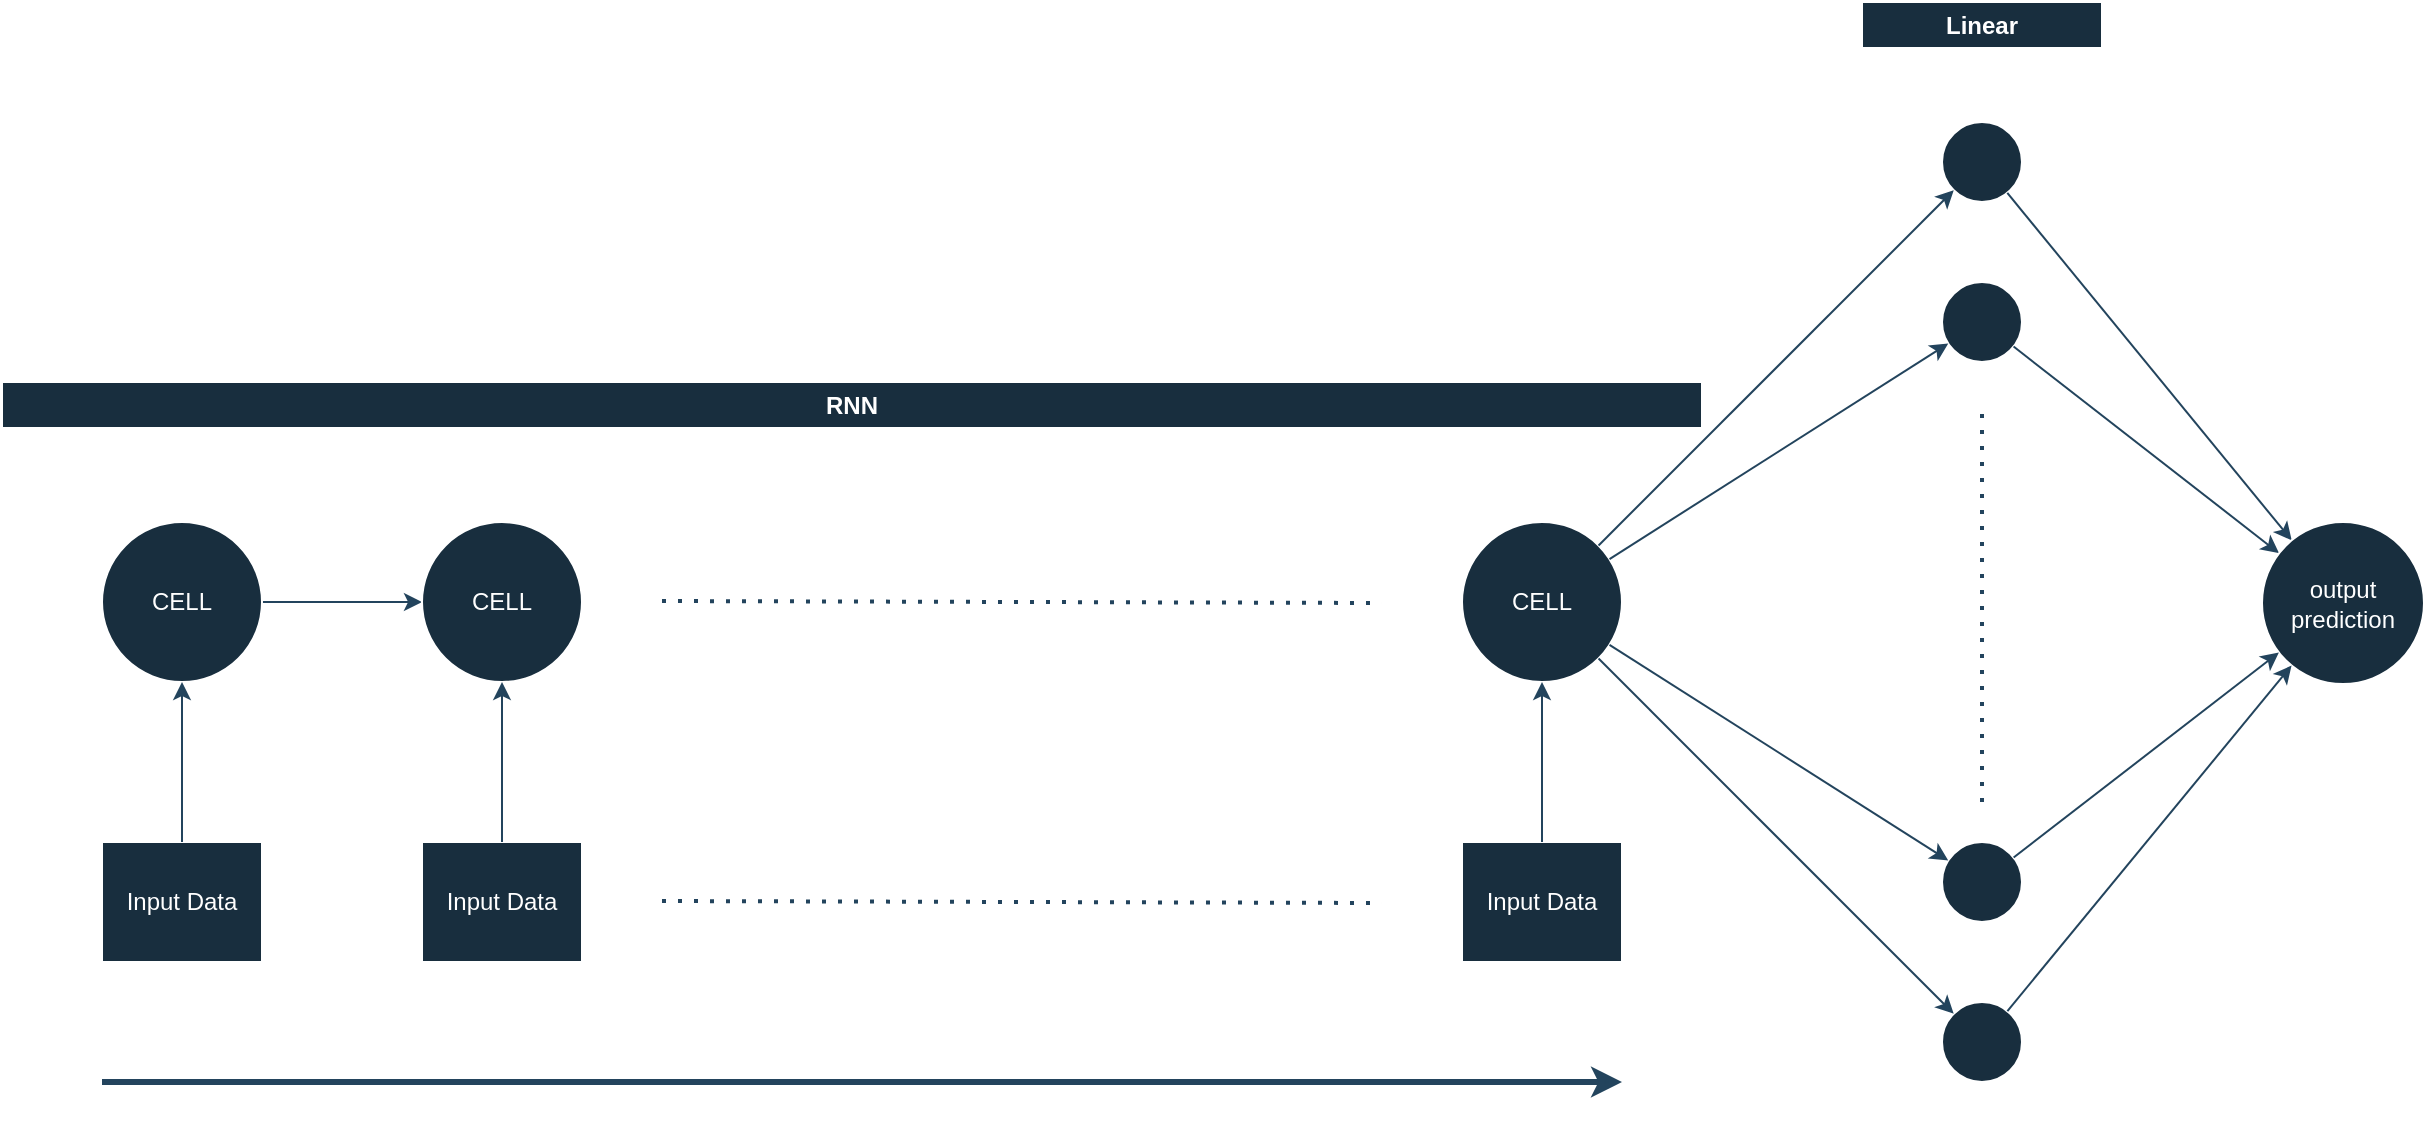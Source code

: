 <mxfile version="26.1.1" pages="3">
  <diagram name="RNN" id="Sj-AfVCmATpeN1ST9yKY">
    <mxGraphModel dx="1434" dy="870" grid="1" gridSize="10" guides="1" tooltips="1" connect="1" arrows="1" fold="1" page="1" pageScale="1" pageWidth="827" pageHeight="1169" math="0" shadow="0">
      <root>
        <mxCell id="0" />
        <mxCell id="1" parent="0" />
        <mxCell id="AekAROX9ymRsv2VLZo-F-1" value="RNN" style="swimlane;whiteSpace=wrap;html=1;labelBackgroundColor=none;fillColor=#182E3E;strokeColor=#FFFFFF;fontColor=#FFFFFF;" vertex="1" parent="1">
          <mxGeometry x="30" y="250" width="850" height="190" as="geometry" />
        </mxCell>
        <mxCell id="AekAROX9ymRsv2VLZo-F-6" value="" style="edgeStyle=orthogonalEdgeStyle;rounded=0;orthogonalLoop=1;jettySize=auto;html=1;labelBackgroundColor=none;strokeColor=#23445D;fontColor=default;" edge="1" parent="AekAROX9ymRsv2VLZo-F-1" source="AekAROX9ymRsv2VLZo-F-2" target="AekAROX9ymRsv2VLZo-F-3">
          <mxGeometry relative="1" as="geometry" />
        </mxCell>
        <mxCell id="AekAROX9ymRsv2VLZo-F-2" value="CELL" style="ellipse;whiteSpace=wrap;html=1;labelBackgroundColor=none;fillColor=#182E3E;strokeColor=#FFFFFF;fontColor=#FFFFFF;" vertex="1" parent="AekAROX9ymRsv2VLZo-F-1">
          <mxGeometry x="50" y="70" width="80" height="80" as="geometry" />
        </mxCell>
        <mxCell id="AekAROX9ymRsv2VLZo-F-3" value="CELL" style="ellipse;whiteSpace=wrap;html=1;labelBackgroundColor=none;fillColor=#182E3E;strokeColor=#FFFFFF;fontColor=#FFFFFF;" vertex="1" parent="AekAROX9ymRsv2VLZo-F-1">
          <mxGeometry x="210" y="70" width="80" height="80" as="geometry" />
        </mxCell>
        <mxCell id="AekAROX9ymRsv2VLZo-F-7" value="" style="endArrow=none;dashed=1;html=1;dashPattern=1 3;strokeWidth=2;rounded=0;exitX=0.5;exitY=1;exitDx=0;exitDy=0;labelBackgroundColor=none;strokeColor=#23445D;fontColor=default;" edge="1" parent="AekAROX9ymRsv2VLZo-F-1">
          <mxGeometry width="50" height="50" relative="1" as="geometry">
            <mxPoint x="330" y="109.5" as="sourcePoint" />
            <mxPoint x="690" y="110.5" as="targetPoint" />
          </mxGeometry>
        </mxCell>
        <mxCell id="AekAROX9ymRsv2VLZo-F-8" value="CELL" style="ellipse;whiteSpace=wrap;html=1;aspect=fixed;labelBackgroundColor=none;fillColor=#182E3E;strokeColor=#FFFFFF;fontColor=#FFFFFF;" vertex="1" parent="AekAROX9ymRsv2VLZo-F-1">
          <mxGeometry x="730" y="70" width="80" height="80" as="geometry" />
        </mxCell>
        <mxCell id="AekAROX9ymRsv2VLZo-F-11" value="Linear" style="swimlane;whiteSpace=wrap;html=1;labelBackgroundColor=none;fillColor=#182E3E;strokeColor=#FFFFFF;fontColor=#FFFFFF;" vertex="1" parent="1">
          <mxGeometry x="960" y="60" width="120" height="560" as="geometry" />
        </mxCell>
        <mxCell id="AekAROX9ymRsv2VLZo-F-12" value="" style="ellipse;whiteSpace=wrap;html=1;aspect=fixed;labelBackgroundColor=none;fillColor=#182E3E;strokeColor=#FFFFFF;fontColor=#FFFFFF;" vertex="1" parent="AekAROX9ymRsv2VLZo-F-11">
          <mxGeometry x="40" y="60" width="40" height="40" as="geometry" />
        </mxCell>
        <mxCell id="AekAROX9ymRsv2VLZo-F-14" value="" style="ellipse;whiteSpace=wrap;html=1;aspect=fixed;labelBackgroundColor=none;fillColor=#182E3E;strokeColor=#FFFFFF;fontColor=#FFFFFF;" vertex="1" parent="AekAROX9ymRsv2VLZo-F-11">
          <mxGeometry x="40" y="140" width="40" height="40" as="geometry" />
        </mxCell>
        <mxCell id="AekAROX9ymRsv2VLZo-F-15" value="" style="ellipse;whiteSpace=wrap;html=1;aspect=fixed;labelBackgroundColor=none;fillColor=#182E3E;strokeColor=#FFFFFF;fontColor=#FFFFFF;" vertex="1" parent="AekAROX9ymRsv2VLZo-F-11">
          <mxGeometry x="40" y="420" width="40" height="40" as="geometry" />
        </mxCell>
        <mxCell id="AekAROX9ymRsv2VLZo-F-16" value="" style="ellipse;whiteSpace=wrap;html=1;aspect=fixed;labelBackgroundColor=none;fillColor=#182E3E;strokeColor=#FFFFFF;fontColor=#FFFFFF;" vertex="1" parent="AekAROX9ymRsv2VLZo-F-11">
          <mxGeometry x="40" y="500" width="40" height="40" as="geometry" />
        </mxCell>
        <mxCell id="AekAROX9ymRsv2VLZo-F-13" value="" style="endArrow=classic;html=1;rounded=0;labelBackgroundColor=none;strokeColor=#23445D;fontColor=default;" edge="1" parent="1" source="AekAROX9ymRsv2VLZo-F-8" target="AekAROX9ymRsv2VLZo-F-12">
          <mxGeometry width="50" height="50" relative="1" as="geometry">
            <mxPoint x="620" y="660" as="sourcePoint" />
            <mxPoint x="670" y="610" as="targetPoint" />
          </mxGeometry>
        </mxCell>
        <mxCell id="AekAROX9ymRsv2VLZo-F-17" value="" style="endArrow=classic;html=1;rounded=0;labelBackgroundColor=none;strokeColor=#23445D;fontColor=default;" edge="1" parent="1" source="AekAROX9ymRsv2VLZo-F-8" target="AekAROX9ymRsv2VLZo-F-14">
          <mxGeometry width="50" height="50" relative="1" as="geometry">
            <mxPoint x="790" y="560" as="sourcePoint" />
            <mxPoint x="840" y="510" as="targetPoint" />
          </mxGeometry>
        </mxCell>
        <mxCell id="AekAROX9ymRsv2VLZo-F-18" value="" style="endArrow=classic;html=1;rounded=0;labelBackgroundColor=none;strokeColor=#23445D;fontColor=default;" edge="1" parent="1" source="AekAROX9ymRsv2VLZo-F-8" target="AekAROX9ymRsv2VLZo-F-15">
          <mxGeometry width="50" height="50" relative="1" as="geometry">
            <mxPoint x="910" y="530" as="sourcePoint" />
            <mxPoint x="960" y="480" as="targetPoint" />
          </mxGeometry>
        </mxCell>
        <mxCell id="AekAROX9ymRsv2VLZo-F-19" value="" style="endArrow=classic;html=1;rounded=0;labelBackgroundColor=none;strokeColor=#23445D;fontColor=default;" edge="1" parent="1" source="AekAROX9ymRsv2VLZo-F-8" target="AekAROX9ymRsv2VLZo-F-16">
          <mxGeometry width="50" height="50" relative="1" as="geometry">
            <mxPoint x="580" y="470" as="sourcePoint" />
            <mxPoint x="630" y="420" as="targetPoint" />
          </mxGeometry>
        </mxCell>
        <mxCell id="AekAROX9ymRsv2VLZo-F-20" value="" style="endArrow=classic;html=1;rounded=0;labelBackgroundColor=none;strokeColor=#23445D;fontColor=default;" edge="1" parent="1" source="AekAROX9ymRsv2VLZo-F-12" target="AekAROX9ymRsv2VLZo-F-30">
          <mxGeometry width="50" height="50" relative="1" as="geometry">
            <mxPoint x="1150" y="310" as="sourcePoint" />
            <mxPoint x="1230" y="370" as="targetPoint" />
          </mxGeometry>
        </mxCell>
        <mxCell id="AekAROX9ymRsv2VLZo-F-21" value="" style="endArrow=classic;html=1;rounded=0;labelBackgroundColor=none;strokeColor=#23445D;fontColor=default;" edge="1" parent="1" source="AekAROX9ymRsv2VLZo-F-14" target="AekAROX9ymRsv2VLZo-F-30">
          <mxGeometry width="50" height="50" relative="1" as="geometry">
            <mxPoint x="1130" y="430" as="sourcePoint" />
            <mxPoint x="1190" y="400" as="targetPoint" />
          </mxGeometry>
        </mxCell>
        <mxCell id="AekAROX9ymRsv2VLZo-F-23" value="Input Data" style="rounded=0;whiteSpace=wrap;html=1;labelBackgroundColor=none;fillColor=#182E3E;strokeColor=#FFFFFF;fontColor=#FFFFFF;" vertex="1" parent="1">
          <mxGeometry x="80" y="480" width="80" height="60" as="geometry" />
        </mxCell>
        <mxCell id="AekAROX9ymRsv2VLZo-F-24" value="" style="endArrow=classic;html=1;rounded=0;labelBackgroundColor=none;strokeColor=#23445D;fontColor=default;" edge="1" parent="1" source="AekAROX9ymRsv2VLZo-F-23" target="AekAROX9ymRsv2VLZo-F-2">
          <mxGeometry width="50" height="50" relative="1" as="geometry">
            <mxPoint x="310" y="680" as="sourcePoint" />
            <mxPoint x="360" y="630" as="targetPoint" />
          </mxGeometry>
        </mxCell>
        <mxCell id="AekAROX9ymRsv2VLZo-F-25" value="Input Data" style="rounded=0;whiteSpace=wrap;html=1;labelBackgroundColor=none;fillColor=#182E3E;strokeColor=#FFFFFF;fontColor=#FFFFFF;" vertex="1" parent="1">
          <mxGeometry x="240" y="480" width="80" height="60" as="geometry" />
        </mxCell>
        <mxCell id="AekAROX9ymRsv2VLZo-F-26" value="" style="endArrow=none;dashed=1;html=1;dashPattern=1 3;strokeWidth=2;rounded=0;exitX=0.5;exitY=1;exitDx=0;exitDy=0;labelBackgroundColor=none;strokeColor=#23445D;fontColor=default;" edge="1" parent="1">
          <mxGeometry width="50" height="50" relative="1" as="geometry">
            <mxPoint x="360" y="509.5" as="sourcePoint" />
            <mxPoint x="720" y="510.5" as="targetPoint" />
          </mxGeometry>
        </mxCell>
        <mxCell id="AekAROX9ymRsv2VLZo-F-27" value="Input Data" style="rounded=0;whiteSpace=wrap;html=1;labelBackgroundColor=none;fillColor=#182E3E;strokeColor=#FFFFFF;fontColor=#FFFFFF;" vertex="1" parent="1">
          <mxGeometry x="760" y="480" width="80" height="60" as="geometry" />
        </mxCell>
        <mxCell id="AekAROX9ymRsv2VLZo-F-28" value="" style="endArrow=classic;html=1;rounded=0;labelBackgroundColor=none;strokeColor=#23445D;fontColor=default;" edge="1" parent="1" source="AekAROX9ymRsv2VLZo-F-27" target="AekAROX9ymRsv2VLZo-F-8">
          <mxGeometry width="50" height="50" relative="1" as="geometry">
            <mxPoint x="870" y="680" as="sourcePoint" />
            <mxPoint x="920" y="630" as="targetPoint" />
          </mxGeometry>
        </mxCell>
        <mxCell id="AekAROX9ymRsv2VLZo-F-30" value="output&lt;div&gt;prediction&lt;/div&gt;" style="ellipse;whiteSpace=wrap;html=1;aspect=fixed;labelBackgroundColor=none;fillColor=#182E3E;strokeColor=#FFFFFF;fontColor=#FFFFFF;" vertex="1" parent="1">
          <mxGeometry x="1160" y="320" width="81" height="81" as="geometry" />
        </mxCell>
        <mxCell id="AekAROX9ymRsv2VLZo-F-31" value="" style="endArrow=classic;html=1;rounded=0;labelBackgroundColor=none;strokeColor=#23445D;fontColor=default;" edge="1" parent="1" source="AekAROX9ymRsv2VLZo-F-15" target="AekAROX9ymRsv2VLZo-F-30">
          <mxGeometry width="50" height="50" relative="1" as="geometry">
            <mxPoint x="1260" y="620" as="sourcePoint" />
            <mxPoint x="1310" y="570" as="targetPoint" />
          </mxGeometry>
        </mxCell>
        <mxCell id="AekAROX9ymRsv2VLZo-F-32" value="" style="endArrow=classic;html=1;rounded=0;labelBackgroundColor=none;strokeColor=#23445D;fontColor=default;" edge="1" parent="1" source="AekAROX9ymRsv2VLZo-F-16" target="AekAROX9ymRsv2VLZo-F-30">
          <mxGeometry width="50" height="50" relative="1" as="geometry">
            <mxPoint x="1130" y="630" as="sourcePoint" />
            <mxPoint x="1180" y="580" as="targetPoint" />
          </mxGeometry>
        </mxCell>
        <mxCell id="AekAROX9ymRsv2VLZo-F-33" value="" style="endArrow=classic;html=1;rounded=0;labelBackgroundColor=none;strokeColor=#23445D;fontColor=default;" edge="1" parent="1" source="AekAROX9ymRsv2VLZo-F-25" target="AekAROX9ymRsv2VLZo-F-3">
          <mxGeometry width="50" height="50" relative="1" as="geometry">
            <mxPoint x="580" y="470" as="sourcePoint" />
            <mxPoint x="630" y="420" as="targetPoint" />
          </mxGeometry>
        </mxCell>
        <mxCell id="AekAROX9ymRsv2VLZo-F-34" value="" style="endArrow=none;dashed=1;html=1;dashPattern=1 3;strokeWidth=2;rounded=0;labelBackgroundColor=none;strokeColor=#23445D;fontColor=default;" edge="1" parent="1">
          <mxGeometry width="50" height="50" relative="1" as="geometry">
            <mxPoint x="1020" y="460" as="sourcePoint" />
            <mxPoint x="1020" y="260" as="targetPoint" />
          </mxGeometry>
        </mxCell>
        <mxCell id="AekAROX9ymRsv2VLZo-F-35" value="" style="endArrow=classic;html=1;rounded=0;strokeWidth=3;labelBackgroundColor=none;strokeColor=#23445D;fontColor=default;" edge="1" parent="1">
          <mxGeometry width="50" height="50" relative="1" as="geometry">
            <mxPoint x="80" y="600" as="sourcePoint" />
            <mxPoint x="840" y="600" as="targetPoint" />
          </mxGeometry>
        </mxCell>
        <mxCell id="AekAROX9ymRsv2VLZo-F-36" value="&lt;font style=&quot;font-size: 16px;&quot;&gt;March&lt;/font&gt;" style="text;html=1;align=center;verticalAlign=middle;resizable=0;points=[];autosize=1;strokeColor=none;fillColor=none;labelBackgroundColor=none;fontColor=#FFFFFF;" vertex="1" parent="1">
          <mxGeometry x="80" y="570" width="70" height="30" as="geometry" />
        </mxCell>
        <mxCell id="AekAROX9ymRsv2VLZo-F-37" value="&lt;font style=&quot;font-size: 16px;&quot;&gt;August&lt;/font&gt;" style="text;html=1;align=center;verticalAlign=middle;resizable=0;points=[];autosize=1;strokeColor=none;fillColor=none;labelBackgroundColor=none;fontColor=#FFFFFF;" vertex="1" parent="1">
          <mxGeometry x="760" y="570" width="70" height="30" as="geometry" />
        </mxCell>
      </root>
    </mxGraphModel>
  </diagram>
  <diagram name="MultiCNNGRU" id="PIVVVUb-LmMdida2YQ8e">
    <mxGraphModel dx="1434" dy="870" grid="1" gridSize="10" guides="1" tooltips="1" connect="1" arrows="1" fold="1" page="1" pageScale="1" pageWidth="827" pageHeight="1169" math="0" shadow="0">
      <root>
        <mxCell id="TR_h4j_igll_KEDJ52zW-0" />
        <mxCell id="TR_h4j_igll_KEDJ52zW-1" parent="TR_h4j_igll_KEDJ52zW-0" />
        <mxCell id="TR_h4j_igll_KEDJ52zW-2" value="RNN" style="swimlane;whiteSpace=wrap;html=1;labelBackgroundColor=none;fillColor=#182E3E;strokeColor=#FFFFFF;fontColor=#FFFFFF;" vertex="1" parent="TR_h4j_igll_KEDJ52zW-1">
          <mxGeometry x="30" y="250" width="850" height="310" as="geometry" />
        </mxCell>
        <mxCell id="TR_h4j_igll_KEDJ52zW-3" value="" style="edgeStyle=orthogonalEdgeStyle;rounded=0;orthogonalLoop=1;jettySize=auto;html=1;labelBackgroundColor=none;strokeColor=#23445D;fontColor=default;" edge="1" parent="TR_h4j_igll_KEDJ52zW-2" source="TR_h4j_igll_KEDJ52zW-4" target="TR_h4j_igll_KEDJ52zW-5">
          <mxGeometry relative="1" as="geometry" />
        </mxCell>
        <mxCell id="TR_h4j_igll_KEDJ52zW-4" value="GRU" style="ellipse;whiteSpace=wrap;html=1;labelBackgroundColor=none;fillColor=#182E3E;strokeColor=#FFFFFF;fontColor=#FFFFFF;" vertex="1" parent="TR_h4j_igll_KEDJ52zW-2">
          <mxGeometry x="50" y="70" width="80" height="80" as="geometry" />
        </mxCell>
        <mxCell id="TR_h4j_igll_KEDJ52zW-5" value="GRU" style="ellipse;whiteSpace=wrap;html=1;labelBackgroundColor=none;fillColor=#182E3E;strokeColor=#FFFFFF;fontColor=#FFFFFF;" vertex="1" parent="TR_h4j_igll_KEDJ52zW-2">
          <mxGeometry x="210" y="70" width="80" height="80" as="geometry" />
        </mxCell>
        <mxCell id="TR_h4j_igll_KEDJ52zW-6" value="" style="endArrow=none;dashed=1;html=1;dashPattern=1 3;strokeWidth=2;rounded=0;exitX=0.5;exitY=1;exitDx=0;exitDy=0;labelBackgroundColor=none;strokeColor=#23445D;fontColor=default;" edge="1" parent="TR_h4j_igll_KEDJ52zW-2">
          <mxGeometry width="50" height="50" relative="1" as="geometry">
            <mxPoint x="330" y="109.5" as="sourcePoint" />
            <mxPoint x="690" y="110.5" as="targetPoint" />
          </mxGeometry>
        </mxCell>
        <mxCell id="TR_h4j_igll_KEDJ52zW-7" value="GRU" style="ellipse;whiteSpace=wrap;html=1;aspect=fixed;labelBackgroundColor=none;fillColor=#182E3E;strokeColor=#FFFFFF;fontColor=#FFFFFF;" vertex="1" parent="TR_h4j_igll_KEDJ52zW-2">
          <mxGeometry x="730" y="70" width="80" height="80" as="geometry" />
        </mxCell>
        <mxCell id="tTnDnqmHSB4DEAb0oVE_-2" value="ResNet18" style="rounded=0;whiteSpace=wrap;html=1;labelBackgroundColor=none;fillColor=#182E3E;strokeColor=#FFFFFF;fontColor=#FFFFFF;" vertex="1" parent="TR_h4j_igll_KEDJ52zW-2">
          <mxGeometry x="50" y="190" width="80" height="80" as="geometry" />
        </mxCell>
        <mxCell id="tTnDnqmHSB4DEAb0oVE_-3" value="ResNet18" style="rounded=0;whiteSpace=wrap;html=1;labelBackgroundColor=none;fillColor=#182E3E;strokeColor=#FFFFFF;fontColor=#FFFFFF;" vertex="1" parent="TR_h4j_igll_KEDJ52zW-2">
          <mxGeometry x="210" y="190" width="80" height="80" as="geometry" />
        </mxCell>
        <mxCell id="tTnDnqmHSB4DEAb0oVE_-4" value="ResNet18" style="rounded=0;whiteSpace=wrap;html=1;labelBackgroundColor=none;fillColor=#182E3E;strokeColor=#FFFFFF;fontColor=#FFFFFF;" vertex="1" parent="TR_h4j_igll_KEDJ52zW-2">
          <mxGeometry x="730" y="190" width="80" height="80" as="geometry" />
        </mxCell>
        <mxCell id="tTnDnqmHSB4DEAb0oVE_-8" value="" style="endArrow=classic;html=1;rounded=0;labelBackgroundColor=none;strokeColor=#23445D;fontColor=default;" edge="1" parent="TR_h4j_igll_KEDJ52zW-2" source="tTnDnqmHSB4DEAb0oVE_-2" target="TR_h4j_igll_KEDJ52zW-4">
          <mxGeometry width="50" height="50" relative="1" as="geometry">
            <mxPoint x="370" y="400" as="sourcePoint" />
            <mxPoint x="420" y="350" as="targetPoint" />
          </mxGeometry>
        </mxCell>
        <mxCell id="tTnDnqmHSB4DEAb0oVE_-9" value="" style="endArrow=classic;html=1;rounded=0;labelBackgroundColor=none;strokeColor=#23445D;fontColor=default;" edge="1" parent="TR_h4j_igll_KEDJ52zW-2" source="tTnDnqmHSB4DEAb0oVE_-3" target="TR_h4j_igll_KEDJ52zW-5">
          <mxGeometry width="50" height="50" relative="1" as="geometry">
            <mxPoint x="510" y="270" as="sourcePoint" />
            <mxPoint x="560" y="220" as="targetPoint" />
          </mxGeometry>
        </mxCell>
        <mxCell id="tTnDnqmHSB4DEAb0oVE_-10" value="" style="endArrow=classic;html=1;rounded=0;labelBackgroundColor=none;strokeColor=#23445D;fontColor=default;" edge="1" parent="TR_h4j_igll_KEDJ52zW-2" source="tTnDnqmHSB4DEAb0oVE_-4" target="TR_h4j_igll_KEDJ52zW-7">
          <mxGeometry width="50" height="50" relative="1" as="geometry">
            <mxPoint x="490" y="280" as="sourcePoint" />
            <mxPoint x="540" y="230" as="targetPoint" />
          </mxGeometry>
        </mxCell>
        <mxCell id="tTnDnqmHSB4DEAb0oVE_-13" value="" style="endArrow=none;dashed=1;html=1;dashPattern=1 3;strokeWidth=2;rounded=0;exitX=0.5;exitY=1;exitDx=0;exitDy=0;labelBackgroundColor=none;strokeColor=#23445D;fontColor=default;" edge="1" parent="TR_h4j_igll_KEDJ52zW-2">
          <mxGeometry width="50" height="50" relative="1" as="geometry">
            <mxPoint x="330" y="229.5" as="sourcePoint" />
            <mxPoint x="690" y="230.5" as="targetPoint" />
          </mxGeometry>
        </mxCell>
        <mxCell id="tTnDnqmHSB4DEAb0oVE_-14" value="(512, )" style="text;html=1;align=center;verticalAlign=middle;resizable=0;points=[];autosize=1;strokeColor=none;fillColor=none;labelBackgroundColor=none;fontColor=#FFFFFF;" vertex="1" parent="TR_h4j_igll_KEDJ52zW-2">
          <mxGeometry x="80" y="160" width="60" height="30" as="geometry" />
        </mxCell>
        <mxCell id="tTnDnqmHSB4DEAb0oVE_-15" value="(512, )" style="text;html=1;align=center;verticalAlign=middle;resizable=0;points=[];autosize=1;strokeColor=none;fillColor=none;labelBackgroundColor=none;fontColor=#FFFFFF;" vertex="1" parent="TR_h4j_igll_KEDJ52zW-2">
          <mxGeometry x="250" y="160" width="60" height="30" as="geometry" />
        </mxCell>
        <mxCell id="tTnDnqmHSB4DEAb0oVE_-16" value="(512, )" style="text;html=1;align=center;verticalAlign=middle;resizable=0;points=[];autosize=1;strokeColor=none;fillColor=none;labelBackgroundColor=none;fontColor=#FFFFFF;" vertex="1" parent="TR_h4j_igll_KEDJ52zW-2">
          <mxGeometry x="770" y="160" width="60" height="30" as="geometry" />
        </mxCell>
        <mxCell id="TR_h4j_igll_KEDJ52zW-8" value="Linear" style="swimlane;whiteSpace=wrap;html=1;labelBackgroundColor=none;fillColor=#182E3E;strokeColor=#FFFFFF;fontColor=#FFFFFF;" vertex="1" parent="TR_h4j_igll_KEDJ52zW-1">
          <mxGeometry x="960" y="60" width="120" height="560" as="geometry" />
        </mxCell>
        <mxCell id="TR_h4j_igll_KEDJ52zW-9" value="" style="ellipse;whiteSpace=wrap;html=1;aspect=fixed;labelBackgroundColor=none;fillColor=#182E3E;strokeColor=#FFFFFF;fontColor=#FFFFFF;" vertex="1" parent="TR_h4j_igll_KEDJ52zW-8">
          <mxGeometry x="40" y="60" width="40" height="40" as="geometry" />
        </mxCell>
        <mxCell id="TR_h4j_igll_KEDJ52zW-10" value="" style="ellipse;whiteSpace=wrap;html=1;aspect=fixed;labelBackgroundColor=none;fillColor=#182E3E;strokeColor=#FFFFFF;fontColor=#FFFFFF;" vertex="1" parent="TR_h4j_igll_KEDJ52zW-8">
          <mxGeometry x="40" y="140" width="40" height="40" as="geometry" />
        </mxCell>
        <mxCell id="TR_h4j_igll_KEDJ52zW-11" value="" style="ellipse;whiteSpace=wrap;html=1;aspect=fixed;labelBackgroundColor=none;fillColor=#182E3E;strokeColor=#FFFFFF;fontColor=#FFFFFF;" vertex="1" parent="TR_h4j_igll_KEDJ52zW-8">
          <mxGeometry x="40" y="420" width="40" height="40" as="geometry" />
        </mxCell>
        <mxCell id="TR_h4j_igll_KEDJ52zW-12" value="" style="ellipse;whiteSpace=wrap;html=1;aspect=fixed;labelBackgroundColor=none;fillColor=#182E3E;strokeColor=#FFFFFF;fontColor=#FFFFFF;" vertex="1" parent="TR_h4j_igll_KEDJ52zW-8">
          <mxGeometry x="40" y="500" width="40" height="40" as="geometry" />
        </mxCell>
        <mxCell id="TR_h4j_igll_KEDJ52zW-13" value="" style="endArrow=classic;html=1;rounded=0;labelBackgroundColor=none;strokeColor=#23445D;fontColor=default;" edge="1" parent="TR_h4j_igll_KEDJ52zW-1" source="TR_h4j_igll_KEDJ52zW-7" target="TR_h4j_igll_KEDJ52zW-9">
          <mxGeometry width="50" height="50" relative="1" as="geometry">
            <mxPoint x="620" y="660" as="sourcePoint" />
            <mxPoint x="670" y="610" as="targetPoint" />
          </mxGeometry>
        </mxCell>
        <mxCell id="TR_h4j_igll_KEDJ52zW-14" value="" style="endArrow=classic;html=1;rounded=0;labelBackgroundColor=none;strokeColor=#23445D;fontColor=default;" edge="1" parent="TR_h4j_igll_KEDJ52zW-1" source="TR_h4j_igll_KEDJ52zW-7" target="TR_h4j_igll_KEDJ52zW-10">
          <mxGeometry width="50" height="50" relative="1" as="geometry">
            <mxPoint x="790" y="560" as="sourcePoint" />
            <mxPoint x="840" y="510" as="targetPoint" />
          </mxGeometry>
        </mxCell>
        <mxCell id="TR_h4j_igll_KEDJ52zW-15" value="" style="endArrow=classic;html=1;rounded=0;labelBackgroundColor=none;strokeColor=#23445D;fontColor=default;" edge="1" parent="TR_h4j_igll_KEDJ52zW-1" source="TR_h4j_igll_KEDJ52zW-7" target="TR_h4j_igll_KEDJ52zW-11">
          <mxGeometry width="50" height="50" relative="1" as="geometry">
            <mxPoint x="910" y="530" as="sourcePoint" />
            <mxPoint x="960" y="480" as="targetPoint" />
          </mxGeometry>
        </mxCell>
        <mxCell id="TR_h4j_igll_KEDJ52zW-16" value="" style="endArrow=classic;html=1;rounded=0;labelBackgroundColor=none;strokeColor=#23445D;fontColor=default;" edge="1" parent="TR_h4j_igll_KEDJ52zW-1" source="TR_h4j_igll_KEDJ52zW-7" target="TR_h4j_igll_KEDJ52zW-12">
          <mxGeometry width="50" height="50" relative="1" as="geometry">
            <mxPoint x="580" y="470" as="sourcePoint" />
            <mxPoint x="630" y="420" as="targetPoint" />
          </mxGeometry>
        </mxCell>
        <mxCell id="TR_h4j_igll_KEDJ52zW-17" value="" style="endArrow=classic;html=1;rounded=0;labelBackgroundColor=none;strokeColor=#23445D;fontColor=default;" edge="1" parent="TR_h4j_igll_KEDJ52zW-1" source="TR_h4j_igll_KEDJ52zW-9" target="TR_h4j_igll_KEDJ52zW-25">
          <mxGeometry width="50" height="50" relative="1" as="geometry">
            <mxPoint x="1150" y="310" as="sourcePoint" />
            <mxPoint x="1230" y="370" as="targetPoint" />
          </mxGeometry>
        </mxCell>
        <mxCell id="TR_h4j_igll_KEDJ52zW-18" value="" style="endArrow=classic;html=1;rounded=0;labelBackgroundColor=none;strokeColor=#23445D;fontColor=default;" edge="1" parent="TR_h4j_igll_KEDJ52zW-1" source="TR_h4j_igll_KEDJ52zW-10" target="TR_h4j_igll_KEDJ52zW-25">
          <mxGeometry width="50" height="50" relative="1" as="geometry">
            <mxPoint x="1130" y="430" as="sourcePoint" />
            <mxPoint x="1190" y="400" as="targetPoint" />
          </mxGeometry>
        </mxCell>
        <mxCell id="TR_h4j_igll_KEDJ52zW-19" value="Input Image" style="rounded=0;whiteSpace=wrap;html=1;labelBackgroundColor=none;fillColor=#182E3E;strokeColor=#FFFFFF;fontColor=#FFFFFF;" vertex="1" parent="TR_h4j_igll_KEDJ52zW-1">
          <mxGeometry x="80" y="620" width="80" height="60" as="geometry" />
        </mxCell>
        <mxCell id="TR_h4j_igll_KEDJ52zW-21" value="Input Image" style="rounded=0;whiteSpace=wrap;html=1;labelBackgroundColor=none;fillColor=#182E3E;strokeColor=#FFFFFF;fontColor=#FFFFFF;" vertex="1" parent="TR_h4j_igll_KEDJ52zW-1">
          <mxGeometry x="240" y="620" width="80" height="60" as="geometry" />
        </mxCell>
        <mxCell id="TR_h4j_igll_KEDJ52zW-22" value="" style="endArrow=none;dashed=1;html=1;dashPattern=1 3;strokeWidth=2;rounded=0;exitX=0.5;exitY=1;exitDx=0;exitDy=0;labelBackgroundColor=none;strokeColor=#23445D;fontColor=default;" edge="1" parent="TR_h4j_igll_KEDJ52zW-1">
          <mxGeometry width="50" height="50" relative="1" as="geometry">
            <mxPoint x="360" y="649.5" as="sourcePoint" />
            <mxPoint x="720" y="650.5" as="targetPoint" />
          </mxGeometry>
        </mxCell>
        <mxCell id="TR_h4j_igll_KEDJ52zW-23" value="Input Image" style="rounded=0;whiteSpace=wrap;html=1;labelBackgroundColor=none;fillColor=#182E3E;strokeColor=#FFFFFF;fontColor=#FFFFFF;" vertex="1" parent="TR_h4j_igll_KEDJ52zW-1">
          <mxGeometry x="760" y="620" width="80" height="60" as="geometry" />
        </mxCell>
        <mxCell id="TR_h4j_igll_KEDJ52zW-25" value="output&lt;div&gt;prediction&lt;/div&gt;" style="ellipse;whiteSpace=wrap;html=1;aspect=fixed;labelBackgroundColor=none;fillColor=#182E3E;strokeColor=#FFFFFF;fontColor=#FFFFFF;" vertex="1" parent="TR_h4j_igll_KEDJ52zW-1">
          <mxGeometry x="1160" y="320" width="81" height="81" as="geometry" />
        </mxCell>
        <mxCell id="TR_h4j_igll_KEDJ52zW-26" value="" style="endArrow=classic;html=1;rounded=0;labelBackgroundColor=none;strokeColor=#23445D;fontColor=default;" edge="1" parent="TR_h4j_igll_KEDJ52zW-1" source="TR_h4j_igll_KEDJ52zW-11" target="TR_h4j_igll_KEDJ52zW-25">
          <mxGeometry width="50" height="50" relative="1" as="geometry">
            <mxPoint x="1260" y="620" as="sourcePoint" />
            <mxPoint x="1310" y="570" as="targetPoint" />
          </mxGeometry>
        </mxCell>
        <mxCell id="TR_h4j_igll_KEDJ52zW-27" value="" style="endArrow=classic;html=1;rounded=0;labelBackgroundColor=none;strokeColor=#23445D;fontColor=default;" edge="1" parent="TR_h4j_igll_KEDJ52zW-1" source="TR_h4j_igll_KEDJ52zW-12" target="TR_h4j_igll_KEDJ52zW-25">
          <mxGeometry width="50" height="50" relative="1" as="geometry">
            <mxPoint x="1130" y="630" as="sourcePoint" />
            <mxPoint x="1180" y="580" as="targetPoint" />
          </mxGeometry>
        </mxCell>
        <mxCell id="TR_h4j_igll_KEDJ52zW-29" value="" style="endArrow=none;dashed=1;html=1;dashPattern=1 3;strokeWidth=2;rounded=0;labelBackgroundColor=none;strokeColor=#23445D;fontColor=default;" edge="1" parent="TR_h4j_igll_KEDJ52zW-1">
          <mxGeometry width="50" height="50" relative="1" as="geometry">
            <mxPoint x="1020" y="460" as="sourcePoint" />
            <mxPoint x="1020" y="260" as="targetPoint" />
          </mxGeometry>
        </mxCell>
        <mxCell id="TR_h4j_igll_KEDJ52zW-30" value="" style="endArrow=classic;html=1;rounded=0;strokeWidth=3;labelBackgroundColor=none;strokeColor=#23445D;fontColor=default;" edge="1" parent="TR_h4j_igll_KEDJ52zW-1">
          <mxGeometry width="50" height="50" relative="1" as="geometry">
            <mxPoint x="80" y="740" as="sourcePoint" />
            <mxPoint x="840" y="740" as="targetPoint" />
          </mxGeometry>
        </mxCell>
        <mxCell id="TR_h4j_igll_KEDJ52zW-31" value="&lt;font style=&quot;font-size: 16px;&quot;&gt;March&lt;/font&gt;" style="text;html=1;align=center;verticalAlign=middle;resizable=0;points=[];autosize=1;strokeColor=none;fillColor=none;labelBackgroundColor=none;fontColor=#FFFFFF;" vertex="1" parent="TR_h4j_igll_KEDJ52zW-1">
          <mxGeometry x="80" y="710" width="70" height="30" as="geometry" />
        </mxCell>
        <mxCell id="TR_h4j_igll_KEDJ52zW-32" value="&lt;font style=&quot;font-size: 16px;&quot;&gt;August&lt;/font&gt;" style="text;html=1;align=center;verticalAlign=middle;resizable=0;points=[];autosize=1;strokeColor=none;fillColor=none;labelBackgroundColor=none;fontColor=#FFFFFF;" vertex="1" parent="TR_h4j_igll_KEDJ52zW-1">
          <mxGeometry x="760" y="710" width="70" height="30" as="geometry" />
        </mxCell>
        <mxCell id="tTnDnqmHSB4DEAb0oVE_-5" value="" style="endArrow=classic;html=1;rounded=0;labelBackgroundColor=none;strokeColor=#23445D;fontColor=default;" edge="1" parent="TR_h4j_igll_KEDJ52zW-1" source="TR_h4j_igll_KEDJ52zW-19" target="tTnDnqmHSB4DEAb0oVE_-2">
          <mxGeometry width="50" height="50" relative="1" as="geometry">
            <mxPoint x="20" y="660" as="sourcePoint" />
            <mxPoint x="70" y="610" as="targetPoint" />
          </mxGeometry>
        </mxCell>
        <mxCell id="tTnDnqmHSB4DEAb0oVE_-6" value="" style="endArrow=classic;html=1;rounded=0;labelBackgroundColor=none;strokeColor=#23445D;fontColor=default;" edge="1" parent="TR_h4j_igll_KEDJ52zW-1" source="TR_h4j_igll_KEDJ52zW-21" target="tTnDnqmHSB4DEAb0oVE_-3">
          <mxGeometry width="50" height="50" relative="1" as="geometry">
            <mxPoint x="300" y="900" as="sourcePoint" />
            <mxPoint x="350" y="850" as="targetPoint" />
          </mxGeometry>
        </mxCell>
        <mxCell id="tTnDnqmHSB4DEAb0oVE_-7" value="" style="endArrow=classic;html=1;rounded=0;labelBackgroundColor=none;strokeColor=#23445D;fontColor=default;" edge="1" parent="TR_h4j_igll_KEDJ52zW-1" source="TR_h4j_igll_KEDJ52zW-23" target="tTnDnqmHSB4DEAb0oVE_-4">
          <mxGeometry width="50" height="50" relative="1" as="geometry">
            <mxPoint x="600" y="840" as="sourcePoint" />
            <mxPoint x="650" y="790" as="targetPoint" />
          </mxGeometry>
        </mxCell>
      </root>
    </mxGraphModel>
  </diagram>
  <diagram id="WZvgqLEtftJHLQnkqO7h" name="ResNetRegressor">
    <mxGraphModel dx="1434" dy="870" grid="1" gridSize="10" guides="1" tooltips="1" connect="1" arrows="1" fold="1" page="1" pageScale="1" pageWidth="827" pageHeight="1169" math="0" shadow="0">
      <root>
        <mxCell id="0" />
        <mxCell id="1" parent="0" />
        <mxCell id="zzWfMpiT_peUd1hukxVl-1" value="ResNet18" style="rounded=0;whiteSpace=wrap;html=1;labelBackgroundColor=none;fillColor=#182E3E;strokeColor=#FFFFFF;fontColor=#FFFFFF;" vertex="1" parent="1">
          <mxGeometry x="80" y="440" width="80" height="80" as="geometry" />
        </mxCell>
        <mxCell id="zzWfMpiT_peUd1hukxVl-3" value="Input Image" style="rounded=0;whiteSpace=wrap;html=1;labelBackgroundColor=none;fillColor=#182E3E;strokeColor=#FFFFFF;fontColor=#FFFFFF;" vertex="1" parent="1">
          <mxGeometry x="80" y="620" width="80" height="60" as="geometry" />
        </mxCell>
        <mxCell id="zzWfMpiT_peUd1hukxVl-4" value="" style="endArrow=classic;html=1;rounded=0;labelBackgroundColor=none;strokeColor=#23445D;fontColor=default;" edge="1" parent="1" source="zzWfMpiT_peUd1hukxVl-3" target="zzWfMpiT_peUd1hukxVl-1">
          <mxGeometry width="50" height="50" relative="1" as="geometry">
            <mxPoint x="20" y="660" as="sourcePoint" />
            <mxPoint x="70" y="610" as="targetPoint" />
          </mxGeometry>
        </mxCell>
        <mxCell id="F0kuxfTuZH73dVjG3igg-1" value="Linear" style="swimlane;whiteSpace=wrap;html=1;labelBackgroundColor=none;fillColor=#182E3E;strokeColor=#FFFFFF;fontColor=#FFFFFF;" vertex="1" parent="1">
          <mxGeometry x="290" y="200" width="120" height="560" as="geometry" />
        </mxCell>
        <mxCell id="F0kuxfTuZH73dVjG3igg-2" value="" style="ellipse;whiteSpace=wrap;html=1;aspect=fixed;labelBackgroundColor=none;fillColor=#182E3E;strokeColor=#FFFFFF;fontColor=#FFFFFF;" vertex="1" parent="F0kuxfTuZH73dVjG3igg-1">
          <mxGeometry x="40" y="60" width="40" height="40" as="geometry" />
        </mxCell>
        <mxCell id="F0kuxfTuZH73dVjG3igg-3" value="" style="ellipse;whiteSpace=wrap;html=1;aspect=fixed;labelBackgroundColor=none;fillColor=#182E3E;strokeColor=#FFFFFF;fontColor=#FFFFFF;" vertex="1" parent="F0kuxfTuZH73dVjG3igg-1">
          <mxGeometry x="40" y="140" width="40" height="40" as="geometry" />
        </mxCell>
        <mxCell id="F0kuxfTuZH73dVjG3igg-4" value="" style="ellipse;whiteSpace=wrap;html=1;aspect=fixed;labelBackgroundColor=none;fillColor=#182E3E;strokeColor=#FFFFFF;fontColor=#FFFFFF;" vertex="1" parent="F0kuxfTuZH73dVjG3igg-1">
          <mxGeometry x="40" y="420" width="40" height="40" as="geometry" />
        </mxCell>
        <mxCell id="F0kuxfTuZH73dVjG3igg-5" value="" style="ellipse;whiteSpace=wrap;html=1;aspect=fixed;labelBackgroundColor=none;fillColor=#182E3E;strokeColor=#FFFFFF;fontColor=#FFFFFF;" vertex="1" parent="F0kuxfTuZH73dVjG3igg-1">
          <mxGeometry x="40" y="500" width="40" height="40" as="geometry" />
        </mxCell>
        <mxCell id="F0kuxfTuZH73dVjG3igg-6" value="" style="endArrow=classic;html=1;rounded=0;labelBackgroundColor=none;strokeColor=#23445D;fontColor=default;" edge="1" parent="1" source="F0kuxfTuZH73dVjG3igg-2" target="F0kuxfTuZH73dVjG3igg-8">
          <mxGeometry width="50" height="50" relative="1" as="geometry">
            <mxPoint x="480" y="450" as="sourcePoint" />
            <mxPoint x="560" y="510" as="targetPoint" />
          </mxGeometry>
        </mxCell>
        <mxCell id="F0kuxfTuZH73dVjG3igg-7" value="" style="endArrow=classic;html=1;rounded=0;labelBackgroundColor=none;strokeColor=#23445D;fontColor=default;" edge="1" parent="1" source="F0kuxfTuZH73dVjG3igg-3" target="F0kuxfTuZH73dVjG3igg-8">
          <mxGeometry width="50" height="50" relative="1" as="geometry">
            <mxPoint x="460" y="570" as="sourcePoint" />
            <mxPoint x="520" y="540" as="targetPoint" />
          </mxGeometry>
        </mxCell>
        <mxCell id="F0kuxfTuZH73dVjG3igg-8" value="output&lt;div&gt;prediction&lt;/div&gt;" style="ellipse;whiteSpace=wrap;html=1;aspect=fixed;labelBackgroundColor=none;fillColor=#182E3E;strokeColor=#FFFFFF;fontColor=#FFFFFF;" vertex="1" parent="1">
          <mxGeometry x="480" y="440" width="81" height="81" as="geometry" />
        </mxCell>
        <mxCell id="F0kuxfTuZH73dVjG3igg-9" value="" style="endArrow=classic;html=1;rounded=0;labelBackgroundColor=none;strokeColor=#23445D;fontColor=default;" edge="1" parent="1" source="F0kuxfTuZH73dVjG3igg-4" target="F0kuxfTuZH73dVjG3igg-8">
          <mxGeometry width="50" height="50" relative="1" as="geometry">
            <mxPoint x="590" y="760" as="sourcePoint" />
            <mxPoint x="640" y="710" as="targetPoint" />
          </mxGeometry>
        </mxCell>
        <mxCell id="F0kuxfTuZH73dVjG3igg-10" value="" style="endArrow=classic;html=1;rounded=0;labelBackgroundColor=none;strokeColor=#23445D;fontColor=default;" edge="1" parent="1" source="F0kuxfTuZH73dVjG3igg-5" target="F0kuxfTuZH73dVjG3igg-8">
          <mxGeometry width="50" height="50" relative="1" as="geometry">
            <mxPoint x="460" y="770" as="sourcePoint" />
            <mxPoint x="510" y="720" as="targetPoint" />
          </mxGeometry>
        </mxCell>
        <mxCell id="F0kuxfTuZH73dVjG3igg-11" value="" style="endArrow=none;dashed=1;html=1;dashPattern=1 3;strokeWidth=2;rounded=0;labelBackgroundColor=none;strokeColor=#23445D;fontColor=default;" edge="1" parent="1">
          <mxGeometry width="50" height="50" relative="1" as="geometry">
            <mxPoint x="350" y="600" as="sourcePoint" />
            <mxPoint x="350" y="400" as="targetPoint" />
          </mxGeometry>
        </mxCell>
        <mxCell id="F0kuxfTuZH73dVjG3igg-12" value="" style="endArrow=classic;html=1;rounded=0;labelBackgroundColor=none;strokeColor=#23445D;fontColor=default;" edge="1" parent="1" source="zzWfMpiT_peUd1hukxVl-1" target="F0kuxfTuZH73dVjG3igg-2">
          <mxGeometry width="50" height="50" relative="1" as="geometry">
            <mxPoint x="110" y="350" as="sourcePoint" />
            <mxPoint x="160" y="300" as="targetPoint" />
          </mxGeometry>
        </mxCell>
        <mxCell id="F0kuxfTuZH73dVjG3igg-13" value="" style="endArrow=classic;html=1;rounded=0;labelBackgroundColor=none;strokeColor=#23445D;fontColor=default;" edge="1" parent="1" source="zzWfMpiT_peUd1hukxVl-1" target="F0kuxfTuZH73dVjG3igg-3">
          <mxGeometry width="50" height="50" relative="1" as="geometry">
            <mxPoint x="120" y="360" as="sourcePoint" />
            <mxPoint x="170" y="310" as="targetPoint" />
          </mxGeometry>
        </mxCell>
        <mxCell id="F0kuxfTuZH73dVjG3igg-14" value="" style="endArrow=classic;html=1;rounded=0;labelBackgroundColor=none;strokeColor=#23445D;fontColor=default;" edge="1" parent="1" source="zzWfMpiT_peUd1hukxVl-1" target="F0kuxfTuZH73dVjG3igg-4">
          <mxGeometry width="50" height="50" relative="1" as="geometry">
            <mxPoint x="210" y="570" as="sourcePoint" />
            <mxPoint x="260" y="520" as="targetPoint" />
          </mxGeometry>
        </mxCell>
        <mxCell id="F0kuxfTuZH73dVjG3igg-15" value="" style="endArrow=classic;html=1;rounded=0;labelBackgroundColor=none;strokeColor=#23445D;fontColor=default;" edge="1" parent="1" source="zzWfMpiT_peUd1hukxVl-1" target="F0kuxfTuZH73dVjG3igg-5">
          <mxGeometry width="50" height="50" relative="1" as="geometry">
            <mxPoint x="190" y="630" as="sourcePoint" />
            <mxPoint x="240" y="580" as="targetPoint" />
          </mxGeometry>
        </mxCell>
      </root>
    </mxGraphModel>
  </diagram>
</mxfile>
